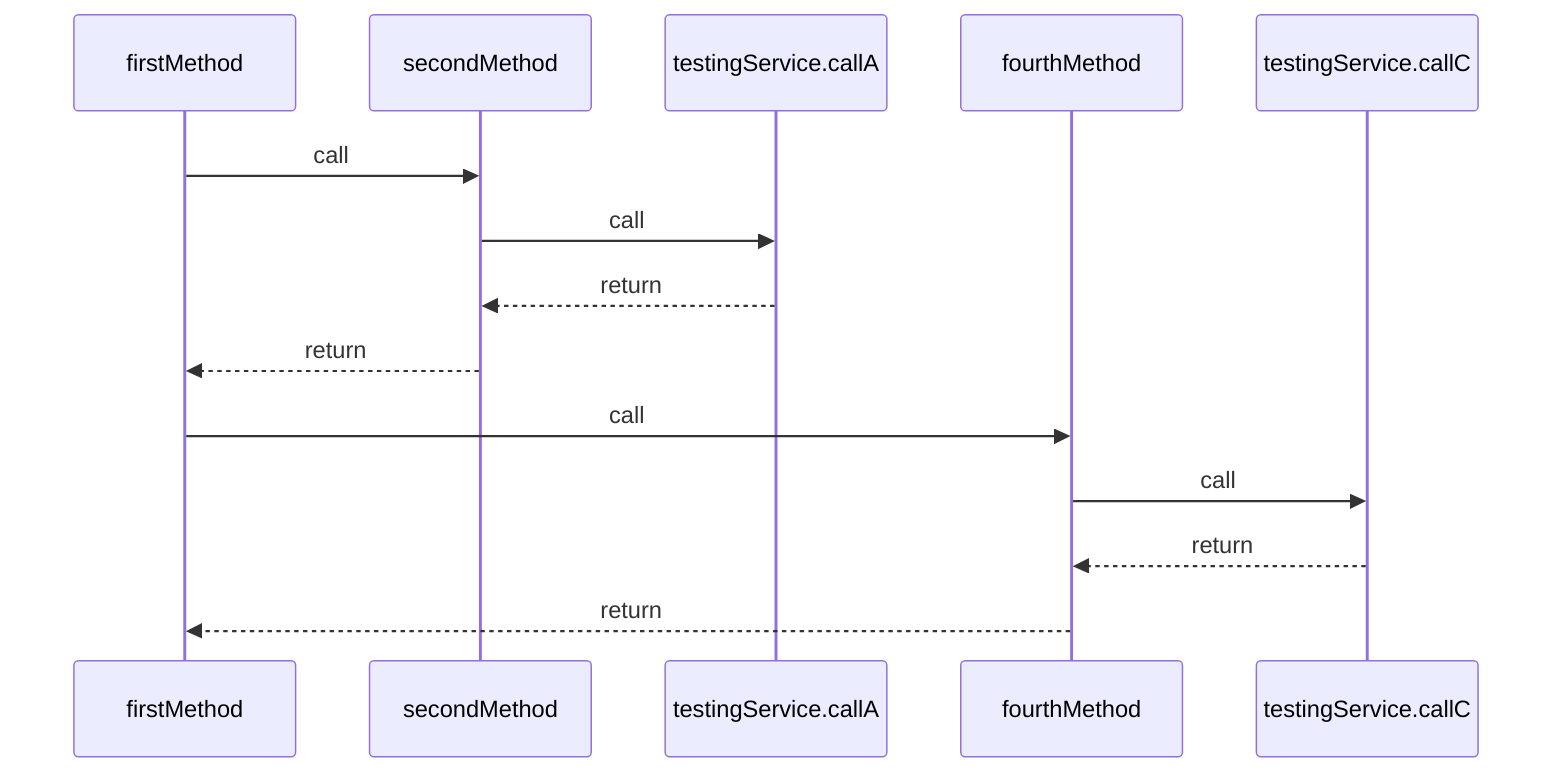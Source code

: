 sequenceDiagram
firstMethod ->> secondMethod: call
secondMethod ->> testingService.callA: call
testingService.callA -->> secondMethod: return
secondMethod -->> firstMethod: return
firstMethod ->> fourthMethod: call
fourthMethod ->> testingService.callC: call
testingService.callC -->> fourthMethod: return
fourthMethod -->> firstMethod: return